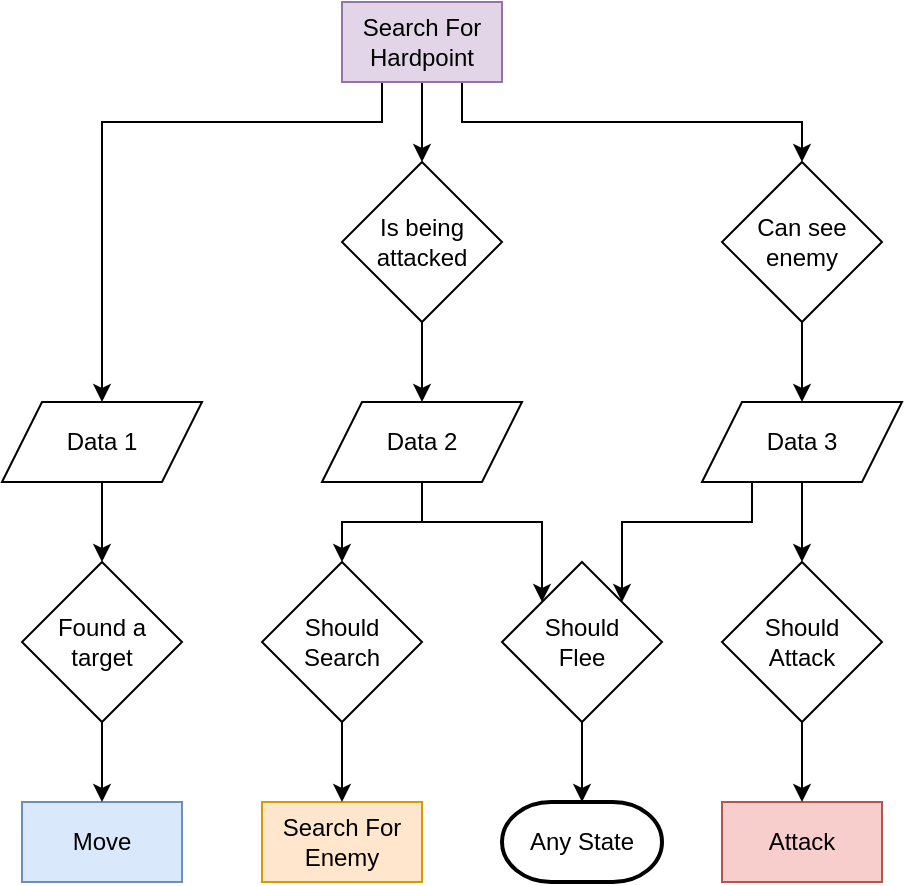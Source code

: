 <mxfile version="18.0.1" type="device"><diagram id="K00by-oeqzR-jrdCifVi" name="Page-1"><mxGraphModel dx="868" dy="553" grid="1" gridSize="10" guides="1" tooltips="1" connect="1" arrows="1" fold="1" page="1" pageScale="1" pageWidth="850" pageHeight="1100" math="0" shadow="0"><root><mxCell id="0"/><mxCell id="1" parent="0"/><mxCell id="GZE3jlbCPs0Vit53yO_S-5" value="Move" style="rounded=0;whiteSpace=wrap;html=1;fillColor=#dae8fc;strokeColor=#6c8ebf;" parent="1" vertex="1"><mxGeometry x="20" y="440" width="80" height="40" as="geometry"/></mxCell><mxCell id="wwzFOBsflsGtSkl74p69-27" style="edgeStyle=orthogonalEdgeStyle;rounded=0;orthogonalLoop=1;jettySize=auto;html=1;exitX=0.25;exitY=1;exitDx=0;exitDy=0;" parent="1" source="GZE3jlbCPs0Vit53yO_S-9" target="wwzFOBsflsGtSkl74p69-2" edge="1"><mxGeometry relative="1" as="geometry"><Array as="points"><mxPoint x="200" y="100"/><mxPoint x="60" y="100"/></Array></mxGeometry></mxCell><mxCell id="wwzFOBsflsGtSkl74p69-35" style="edgeStyle=orthogonalEdgeStyle;rounded=0;orthogonalLoop=1;jettySize=auto;html=1;exitX=0.5;exitY=1;exitDx=0;exitDy=0;entryX=0.5;entryY=0;entryDx=0;entryDy=0;" parent="1" source="GZE3jlbCPs0Vit53yO_S-9" target="wwzFOBsflsGtSkl74p69-34" edge="1"><mxGeometry relative="1" as="geometry"/></mxCell><mxCell id="wwzFOBsflsGtSkl74p69-47" style="edgeStyle=orthogonalEdgeStyle;rounded=0;orthogonalLoop=1;jettySize=auto;html=1;exitX=0.75;exitY=1;exitDx=0;exitDy=0;entryX=0.5;entryY=0;entryDx=0;entryDy=0;" parent="1" source="GZE3jlbCPs0Vit53yO_S-9" target="wwzFOBsflsGtSkl74p69-42" edge="1"><mxGeometry relative="1" as="geometry"><Array as="points"><mxPoint x="240" y="100"/><mxPoint x="410" y="100"/></Array></mxGeometry></mxCell><mxCell id="GZE3jlbCPs0Vit53yO_S-9" value="Search For Hardpoint" style="rounded=0;whiteSpace=wrap;html=1;fillColor=#e1d5e7;strokeColor=#9673a6;" parent="1" vertex="1"><mxGeometry x="180" y="40" width="80" height="40" as="geometry"/></mxCell><mxCell id="GZE3jlbCPs0Vit53yO_S-16" value="Attack" style="rounded=0;whiteSpace=wrap;html=1;fillColor=#f8cecc;strokeColor=#b85450;" parent="1" vertex="1"><mxGeometry x="370" y="440" width="80" height="40" as="geometry"/></mxCell><mxCell id="GZE3jlbCPs0Vit53yO_S-19" value="Search For Enemy" style="rounded=0;whiteSpace=wrap;html=1;fillColor=#ffe6cc;strokeColor=#d79b00;" parent="1" vertex="1"><mxGeometry x="140" y="440" width="80" height="40" as="geometry"/></mxCell><mxCell id="wwzFOBsflsGtSkl74p69-8" style="edgeStyle=orthogonalEdgeStyle;rounded=0;orthogonalLoop=1;jettySize=auto;html=1;exitX=0.5;exitY=1;exitDx=0;exitDy=0;" parent="1" source="wwzFOBsflsGtSkl74p69-1" target="GZE3jlbCPs0Vit53yO_S-5" edge="1"><mxGeometry relative="1" as="geometry"/></mxCell><mxCell id="wwzFOBsflsGtSkl74p69-1" value="Found a target" style="rhombus;whiteSpace=wrap;html=1;" parent="1" vertex="1"><mxGeometry x="20" y="320" width="80" height="80" as="geometry"/></mxCell><mxCell id="wwzFOBsflsGtSkl74p69-10" style="edgeStyle=orthogonalEdgeStyle;rounded=0;orthogonalLoop=1;jettySize=auto;html=1;exitX=0.5;exitY=1;exitDx=0;exitDy=0;" parent="1" source="wwzFOBsflsGtSkl74p69-2" target="wwzFOBsflsGtSkl74p69-1" edge="1"><mxGeometry relative="1" as="geometry"/></mxCell><mxCell id="wwzFOBsflsGtSkl74p69-2" value="Data 1" style="shape=parallelogram;perimeter=parallelogramPerimeter;whiteSpace=wrap;html=1;fixedSize=1;" parent="1" vertex="1"><mxGeometry x="10" y="240" width="100" height="40" as="geometry"/></mxCell><mxCell id="wwzFOBsflsGtSkl74p69-25" style="edgeStyle=orthogonalEdgeStyle;rounded=0;orthogonalLoop=1;jettySize=auto;html=1;exitX=0.5;exitY=1;exitDx=0;exitDy=0;entryX=0.5;entryY=0;entryDx=0;entryDy=0;" parent="1" source="wwzFOBsflsGtSkl74p69-3" target="GZE3jlbCPs0Vit53yO_S-16" edge="1"><mxGeometry relative="1" as="geometry"/></mxCell><mxCell id="wwzFOBsflsGtSkl74p69-3" value="Should&lt;br&gt;Attack" style="rhombus;whiteSpace=wrap;html=1;" parent="1" vertex="1"><mxGeometry x="370" y="320" width="80" height="80" as="geometry"/></mxCell><mxCell id="wwzFOBsflsGtSkl74p69-24" style="edgeStyle=orthogonalEdgeStyle;rounded=0;orthogonalLoop=1;jettySize=auto;html=1;exitX=0.5;exitY=1;exitDx=0;exitDy=0;entryX=0.5;entryY=0;entryDx=0;entryDy=0;" parent="1" source="wwzFOBsflsGtSkl74p69-4" target="wwzFOBsflsGtSkl74p69-3" edge="1"><mxGeometry relative="1" as="geometry"/></mxCell><mxCell id="wwzFOBsflsGtSkl74p69-46" style="edgeStyle=orthogonalEdgeStyle;rounded=0;orthogonalLoop=1;jettySize=auto;html=1;exitX=0.25;exitY=1;exitDx=0;exitDy=0;entryX=1;entryY=0;entryDx=0;entryDy=0;" parent="1" source="wwzFOBsflsGtSkl74p69-4" target="wwzFOBsflsGtSkl74p69-37" edge="1"><mxGeometry relative="1" as="geometry"/></mxCell><mxCell id="wwzFOBsflsGtSkl74p69-4" value="Data 3" style="shape=parallelogram;perimeter=parallelogramPerimeter;whiteSpace=wrap;html=1;fixedSize=1;" parent="1" vertex="1"><mxGeometry x="360" y="240" width="100" height="40" as="geometry"/></mxCell><mxCell id="wwzFOBsflsGtSkl74p69-33" style="edgeStyle=orthogonalEdgeStyle;rounded=0;orthogonalLoop=1;jettySize=auto;html=1;exitX=0.5;exitY=1;exitDx=0;exitDy=0;entryX=0.5;entryY=0;entryDx=0;entryDy=0;" parent="1" source="wwzFOBsflsGtSkl74p69-7" target="wwzFOBsflsGtSkl74p69-31" edge="1"><mxGeometry relative="1" as="geometry"/></mxCell><mxCell id="wwzFOBsflsGtSkl74p69-45" style="edgeStyle=orthogonalEdgeStyle;rounded=0;orthogonalLoop=1;jettySize=auto;html=1;exitX=0.5;exitY=1;exitDx=0;exitDy=0;entryX=0;entryY=0;entryDx=0;entryDy=0;" parent="1" source="wwzFOBsflsGtSkl74p69-7" target="wwzFOBsflsGtSkl74p69-37" edge="1"><mxGeometry relative="1" as="geometry"/></mxCell><mxCell id="wwzFOBsflsGtSkl74p69-7" value="Data 2" style="shape=parallelogram;perimeter=parallelogramPerimeter;whiteSpace=wrap;html=1;fixedSize=1;" parent="1" vertex="1"><mxGeometry x="170" y="240" width="100" height="40" as="geometry"/></mxCell><mxCell id="wwzFOBsflsGtSkl74p69-32" style="edgeStyle=orthogonalEdgeStyle;rounded=0;orthogonalLoop=1;jettySize=auto;html=1;exitX=0.5;exitY=1;exitDx=0;exitDy=0;entryX=0.5;entryY=0;entryDx=0;entryDy=0;" parent="1" source="wwzFOBsflsGtSkl74p69-31" target="GZE3jlbCPs0Vit53yO_S-19" edge="1"><mxGeometry relative="1" as="geometry"/></mxCell><mxCell id="wwzFOBsflsGtSkl74p69-31" value="Should Search" style="rhombus;whiteSpace=wrap;html=1;" parent="1" vertex="1"><mxGeometry x="140" y="320" width="80" height="80" as="geometry"/></mxCell><mxCell id="wwzFOBsflsGtSkl74p69-36" style="edgeStyle=orthogonalEdgeStyle;rounded=0;orthogonalLoop=1;jettySize=auto;html=1;exitX=0.5;exitY=1;exitDx=0;exitDy=0;entryX=0.5;entryY=0;entryDx=0;entryDy=0;" parent="1" source="wwzFOBsflsGtSkl74p69-34" target="wwzFOBsflsGtSkl74p69-7" edge="1"><mxGeometry relative="1" as="geometry"/></mxCell><mxCell id="wwzFOBsflsGtSkl74p69-34" value="Is being attacked" style="rhombus;whiteSpace=wrap;html=1;" parent="1" vertex="1"><mxGeometry x="180" y="120" width="80" height="80" as="geometry"/></mxCell><mxCell id="wwzFOBsflsGtSkl74p69-40" style="edgeStyle=orthogonalEdgeStyle;rounded=0;orthogonalLoop=1;jettySize=auto;html=1;exitX=0.5;exitY=1;exitDx=0;exitDy=0;entryX=0.5;entryY=0;entryDx=0;entryDy=0;entryPerimeter=0;" parent="1" source="wwzFOBsflsGtSkl74p69-37" target="wwzFOBsflsGtSkl74p69-39" edge="1"><mxGeometry relative="1" as="geometry"/></mxCell><mxCell id="wwzFOBsflsGtSkl74p69-37" value="Should &lt;br&gt;Flee" style="rhombus;whiteSpace=wrap;html=1;" parent="1" vertex="1"><mxGeometry x="260" y="320" width="80" height="80" as="geometry"/></mxCell><mxCell id="wwzFOBsflsGtSkl74p69-39" value="Any State" style="strokeWidth=2;html=1;shape=mxgraph.flowchart.terminator;whiteSpace=wrap;rounded=0;" parent="1" vertex="1"><mxGeometry x="260" y="440" width="80" height="40" as="geometry"/></mxCell><mxCell id="wwzFOBsflsGtSkl74p69-43" style="edgeStyle=orthogonalEdgeStyle;rounded=0;orthogonalLoop=1;jettySize=auto;html=1;exitX=0.5;exitY=1;exitDx=0;exitDy=0;entryX=0.5;entryY=0;entryDx=0;entryDy=0;" parent="1" source="wwzFOBsflsGtSkl74p69-42" target="wwzFOBsflsGtSkl74p69-4" edge="1"><mxGeometry relative="1" as="geometry"/></mxCell><mxCell id="wwzFOBsflsGtSkl74p69-42" value="Can see enemy" style="rhombus;whiteSpace=wrap;html=1;" parent="1" vertex="1"><mxGeometry x="370" y="120" width="80" height="80" as="geometry"/></mxCell></root></mxGraphModel></diagram></mxfile>